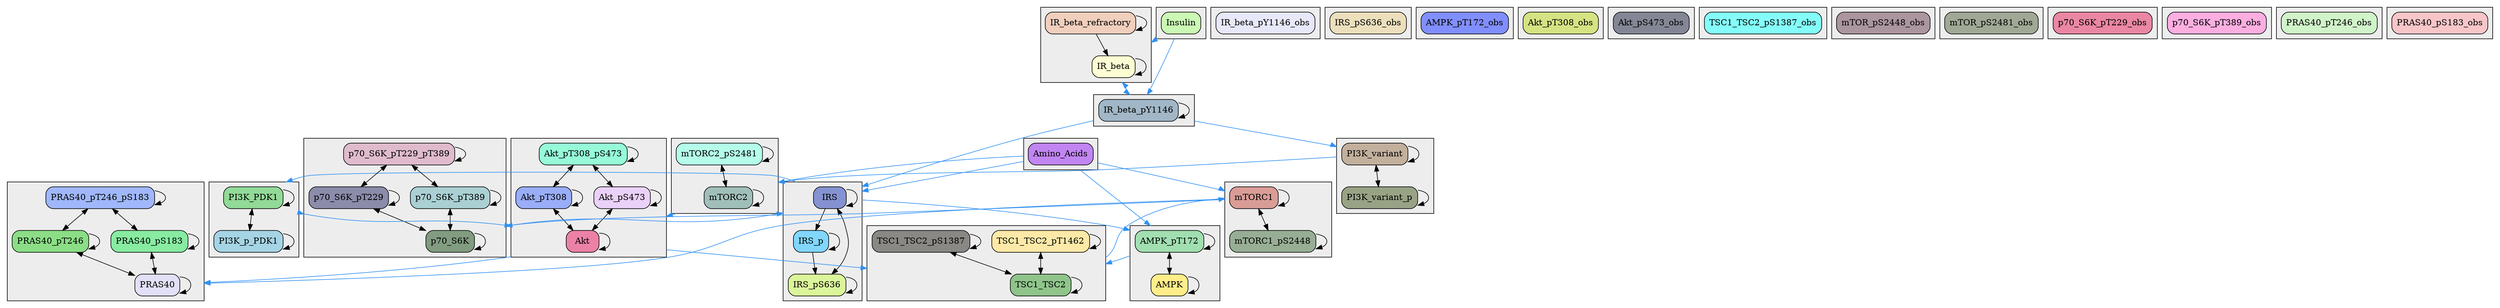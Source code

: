 digraph {
compound=true
subgraph cluster_group1{
bgcolor="#ededed"
"IR_beta"[shape=rectangle style="rounded,filled" fillcolor="#fdfdd3"]
"IR_beta_refractory"[shape=rectangle style="rounded,filled" fillcolor="#f0cfbd"]
}
subgraph cluster_group2{
bgcolor="#ededed"
"IR_beta_pY1146"[shape=rectangle style="rounded,filled" fillcolor="#a1b7c7"]
}
subgraph cluster_group3{
bgcolor="#ededed"
"IRS"[shape=rectangle style="rounded,filled" fillcolor="#8592d1"]
"IRS_p"[shape=rectangle style="rounded,filled" fillcolor="#81d6fc"]
"IRS_pS636"[shape=rectangle style="rounded,filled" fillcolor="#dbf69a"]
}
subgraph cluster_group4{
bgcolor="#ededed"
"AMPK_pT172"[shape=rectangle style="rounded,filled" fillcolor="#a1dfb1"]
"AMPK"[shape=rectangle style="rounded,filled" fillcolor="#ffed8a"]
}
subgraph cluster_group5{
bgcolor="#ededed"
"Akt"[shape=rectangle style="rounded,filled" fillcolor="#ec81a7"]
"Akt_pT308"[shape=rectangle style="rounded,filled" fillcolor="#99adf8"]
"Akt_pS473"[shape=rectangle style="rounded,filled" fillcolor="#ead1f8"]
"Akt_pT308_pS473"[shape=rectangle style="rounded,filled" fillcolor="#96fad9"]
}
subgraph cluster_group6{
bgcolor="#ededed"
"TSC1_TSC2"[shape=rectangle style="rounded,filled" fillcolor="#8fc48b"]
"TSC1_TSC2_pT1462"[shape=rectangle style="rounded,filled" fillcolor="#fde9a7"]
"TSC1_TSC2_pS1387"[shape=rectangle style="rounded,filled" fillcolor="#8a8884"]
}
subgraph cluster_group7{
bgcolor="#ededed"
"mTORC1"[shape=rectangle style="rounded,filled" fillcolor="#d99d96"]
"mTORC1_pS2448"[shape=rectangle style="rounded,filled" fillcolor="#97ae95"]
}
subgraph cluster_group8{
bgcolor="#ededed"
"mTORC2"[shape=rectangle style="rounded,filled" fillcolor="#a1bfb9"]
"mTORC2_pS2481"[shape=rectangle style="rounded,filled" fillcolor="#b4fde9"]
}
subgraph cluster_group9{
bgcolor="#ededed"
"p70_S6K"[shape=rectangle style="rounded,filled" fillcolor="#819c80"]
"p70_S6K_pT229"[shape=rectangle style="rounded,filled" fillcolor="#8b8caa"]
"p70_S6K_pT389"[shape=rectangle style="rounded,filled" fillcolor="#aad0d3"]
"p70_S6K_pT229_pT389"[shape=rectangle style="rounded,filled" fillcolor="#dfbbcd"]
}
subgraph cluster_group10{
bgcolor="#ededed"
"PRAS40"[shape=rectangle style="rounded,filled" fillcolor="#e1e0f6"]
"PRAS40_pT246"[shape=rectangle style="rounded,filled" fillcolor="#8bde86"]
"PRAS40_pS183"[shape=rectangle style="rounded,filled" fillcolor="#87eba1"]
"PRAS40_pT246_pS183"[shape=rectangle style="rounded,filled" fillcolor="#a0b7fc"]
}
subgraph cluster_group11{
bgcolor="#ededed"
"PI3K_variant"[shape=rectangle style="rounded,filled" fillcolor="#c2b09d"]
"PI3K_variant_p"[shape=rectangle style="rounded,filled" fillcolor="#98a385"]
}
subgraph cluster_group12{
bgcolor="#ededed"
"PI3K_PDK1"[shape=rectangle style="rounded,filled" fillcolor="#92da97"]
"PI3K_p_PDK1"[shape=rectangle style="rounded,filled" fillcolor="#a5d4e5"]
}
subgraph cluster_group13{
bgcolor="#ededed"
"Insulin"[shape=rectangle style="rounded,filled" fillcolor="#cbf8b4"]
}
subgraph cluster_group14{
bgcolor="#ededed"
"Amino_Acids"[shape=rectangle style="rounded,filled" fillcolor="#c185f2"]
}
subgraph cluster_group15{
bgcolor="#ededed"
"IR_beta_pY1146_obs"[shape=rectangle style="rounded,filled" fillcolor="#e7e8f9"]
}
subgraph cluster_group16{
bgcolor="#ededed"
"IRS_pS636_obs"[shape=rectangle style="rounded,filled" fillcolor="#ecdfbc"]
}
subgraph cluster_group17{
bgcolor="#ededed"
"AMPK_pT172_obs"[shape=rectangle style="rounded,filled" fillcolor="#818efe"]
}
subgraph cluster_group18{
bgcolor="#ededed"
"Akt_pT308_obs"[shape=rectangle style="rounded,filled" fillcolor="#d5e382"]
}
subgraph cluster_group19{
bgcolor="#ededed"
"Akt_pS473_obs"[shape=rectangle style="rounded,filled" fillcolor="#838795"]
}
subgraph cluster_group20{
bgcolor="#ededed"
"TSC1_TSC2_pS1387_obs"[shape=rectangle style="rounded,filled" fillcolor="#84fdfa"]
}
subgraph cluster_group21{
bgcolor="#ededed"
"mTOR_pS2448_obs"[shape=rectangle style="rounded,filled" fillcolor="#ab959e"]
}
subgraph cluster_group22{
bgcolor="#ededed"
"mTOR_pS2481_obs"[shape=rectangle style="rounded,filled" fillcolor="#9fa995"]
}
subgraph cluster_group23{
bgcolor="#ededed"
"p70_S6K_pT229_obs"[shape=rectangle style="rounded,filled" fillcolor="#ea87a3"]
}
subgraph cluster_group24{
bgcolor="#ededed"
"p70_S6K_pT389_obs"[shape=rectangle style="rounded,filled" fillcolor="#fcaee1"]
}
subgraph cluster_group25{
bgcolor="#ededed"
"PRAS40_pT246_obs"[shape=rectangle style="rounded,filled" fillcolor="#d0f3c9"]
}
subgraph cluster_group26{
bgcolor="#ededed"
"PRAS40_pS183_obs"[shape=rectangle style="rounded,filled" fillcolor="#f8c6c9"]
}
"PRAS40" -> "PRAS40"
"IRS_p" -> "IRS_pS636"
"IR_beta_pY1146" -> "IR_beta_pY1146"
"PI3K_PDK1" -> "PI3K_PDK1"
"mTORC1_pS2448" -> "mTORC1_pS2448"
"mTORC2" -> "mTORC2"
"p70_S6K_pT229_pT389" -> "p70_S6K_pT229_pT389"
"IRS_pS636" -> "IRS_pS636"
"PI3K_p_PDK1" -> "PI3K_p_PDK1"
"p70_S6K_pT389" -> "p70_S6K_pT389"
"PI3K_variant_p" -> "PI3K_variant_p"
"Akt" -> "Akt"
"Akt_pS473" -> "Akt_pS473"
"IRS" -> "IRS_p"
"PI3K_variant" -> "PI3K_variant"
"PRAS40_pT246" -> "PRAS40_pT246"
"TSC1_TSC2_pS1387" -> "TSC1_TSC2_pS1387"
"p70_S6K_pT229" -> "p70_S6K_pT229"
"Akt_pT308" -> "Akt_pT308"
"AMPK" -> "AMPK"
"PRAS40_pS183" -> "PRAS40_pS183"
"IR_beta_refractory" -> "IR_beta_refractory"
"PRAS40_pT246_pS183" -> "PRAS40_pT246_pS183"
"IR_beta" -> "IR_beta"
"Akt_pT308_pS473" -> "Akt_pT308_pS473"
"p70_S6K" -> "p70_S6K"
"AMPK_pT172" -> "AMPK_pT172"
"IRS" -> "IRS"
"mTORC1" -> "mTORC1"
"TSC1_TSC2" -> "TSC1_TSC2"
"IRS_p" -> "IRS_p"
"IR_beta_refractory" -> "IR_beta"
"mTORC2_pS2481" -> "mTORC2_pS2481"
"TSC1_TSC2_pT1462" -> "TSC1_TSC2_pT1462"
"p70_S6K_pT229_pT389" -> "p70_S6K_pT389" [dir=both] 
"PI3K_PDK1" -> "PI3K_p_PDK1" [dir=both] 
"p70_S6K_pT229_pT389" -> "p70_S6K_pT229" [dir=both] 
"Akt_pT308" -> "Akt" [dir=both] 
"p70_S6K_pT229" -> "p70_S6K" [dir=both] 
"PI3K_variant" -> "PI3K_variant_p" [dir=both] 
"AMPK_pT172" -> "AMPK" [dir=both] 
"p70_S6K_pT389" -> "p70_S6K" [dir=both] 
"PRAS40_pT246_pS183" -> "PRAS40_pT246" [dir=both] 
"Akt_pT308_pS473" -> "Akt_pS473" [dir=both] 
"Akt_pT308_pS473" -> "Akt_pT308" [dir=both] 
"IRS_pS636" -> "IRS" [dir=both] 
"mTORC2_pS2481" -> "mTORC2" [dir=both] 
"PRAS40_pT246_pS183" -> "PRAS40_pS183" [dir=both] 
"PRAS40_pS183" -> "PRAS40" [dir=both] 
"mTORC1" -> "mTORC1_pS2448" [dir=both] 
"Akt_pS473" -> "Akt" [dir=both] 
"TSC1_TSC2_pS1387" -> "TSC1_TSC2" [dir=both] 
"TSC1_TSC2_pT1462" -> "TSC1_TSC2" [dir=both] 
"PRAS40_pT246" -> "PRAS40" [dir=both] 
"Amino_Acids" -> "AMPK_pT172" [ltail=cluster_group14 lhead=cluster_group4 color="#3191f3"]
"Amino_Acids" -> "mTORC1" [ltail=cluster_group14 lhead=cluster_group7 color="#3191f3"]
"PI3K_PDK1" -> "Akt" [ltail=cluster_group12 lhead=cluster_group5 color="#3191f3"]
"AMPK_pT172" -> "TSC1_TSC2" [ltail=cluster_group4 lhead=cluster_group6 color="#3191f3"]
"IRS" -> "AMPK_pT172" [ltail=cluster_group3 lhead=cluster_group4 color="#3191f3"]
"TSC1_TSC2" -> "mTORC1" [ltail=cluster_group6 lhead=cluster_group7 color="#3191f3"]
"p70_S6K" -> "IRS" [ltail=cluster_group9 lhead=cluster_group3 color="#3191f3"]
"mTORC1" -> "p70_S6K" [ltail=cluster_group7 lhead=cluster_group9 color="#3191f3"]
"mTORC1" -> "PRAS40" [ltail=cluster_group7 lhead=cluster_group10 color="#3191f3"]
"PI3K_PDK1" -> "p70_S6K" [ltail=cluster_group12 lhead=cluster_group9 color="#3191f3"]
"PI3K_variant" -> "mTORC2" [ltail=cluster_group11 lhead=cluster_group8 color="#3191f3"]
"IR_beta_pY1146" -> "IRS" [ltail=cluster_group2 lhead=cluster_group3 color="#3191f3"]
"Akt" -> "PRAS40" [ltail=cluster_group5 lhead=cluster_group10 color="#3191f3"]
"Insulin" -> "IR_beta" [ltail=cluster_group13 lhead=cluster_group1 color="#3191f3"]
"IR_beta_pY1146" -> "PI3K_variant" [ltail=cluster_group2 lhead=cluster_group11 color="#3191f3"]
"mTORC2" -> "Akt" [ltail=cluster_group8 lhead=cluster_group5 color="#3191f3"]
"Insulin" -> "IR_beta_pY1146" [ltail=cluster_group13 lhead=cluster_group2 color="#3191f3"]
"Amino_Acids" -> "IRS" [ltail=cluster_group14 lhead=cluster_group3 color="#3191f3"]
"Akt" -> "TSC1_TSC2" [ltail=cluster_group5 lhead=cluster_group6 color="#3191f3"]
"Amino_Acids" -> "mTORC2" [ltail=cluster_group14 lhead=cluster_group8 color="#3191f3"]
"IRS" -> "PI3K_PDK1" [ltail=cluster_group3 lhead=cluster_group12 color="#3191f3"]
"IR_beta" -> "IR_beta_pY1146" [ltail=cluster_group1 lhead=cluster_group2 dir=both color="#3191f3"]
}